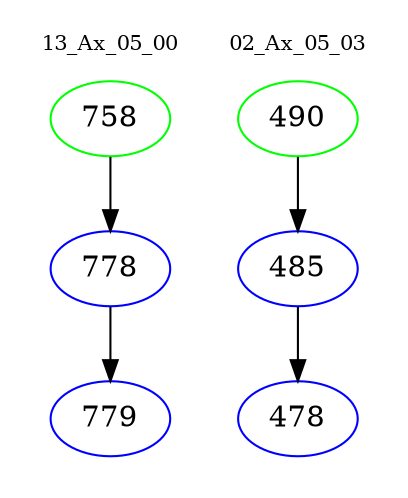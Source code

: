 digraph{
subgraph cluster_0 {
color = white
label = "13_Ax_05_00";
fontsize=10;
T0_758 [label="758", color="green"]
T0_758 -> T0_778 [color="black"]
T0_778 [label="778", color="blue"]
T0_778 -> T0_779 [color="black"]
T0_779 [label="779", color="blue"]
}
subgraph cluster_1 {
color = white
label = "02_Ax_05_03";
fontsize=10;
T1_490 [label="490", color="green"]
T1_490 -> T1_485 [color="black"]
T1_485 [label="485", color="blue"]
T1_485 -> T1_478 [color="black"]
T1_478 [label="478", color="blue"]
}
}
